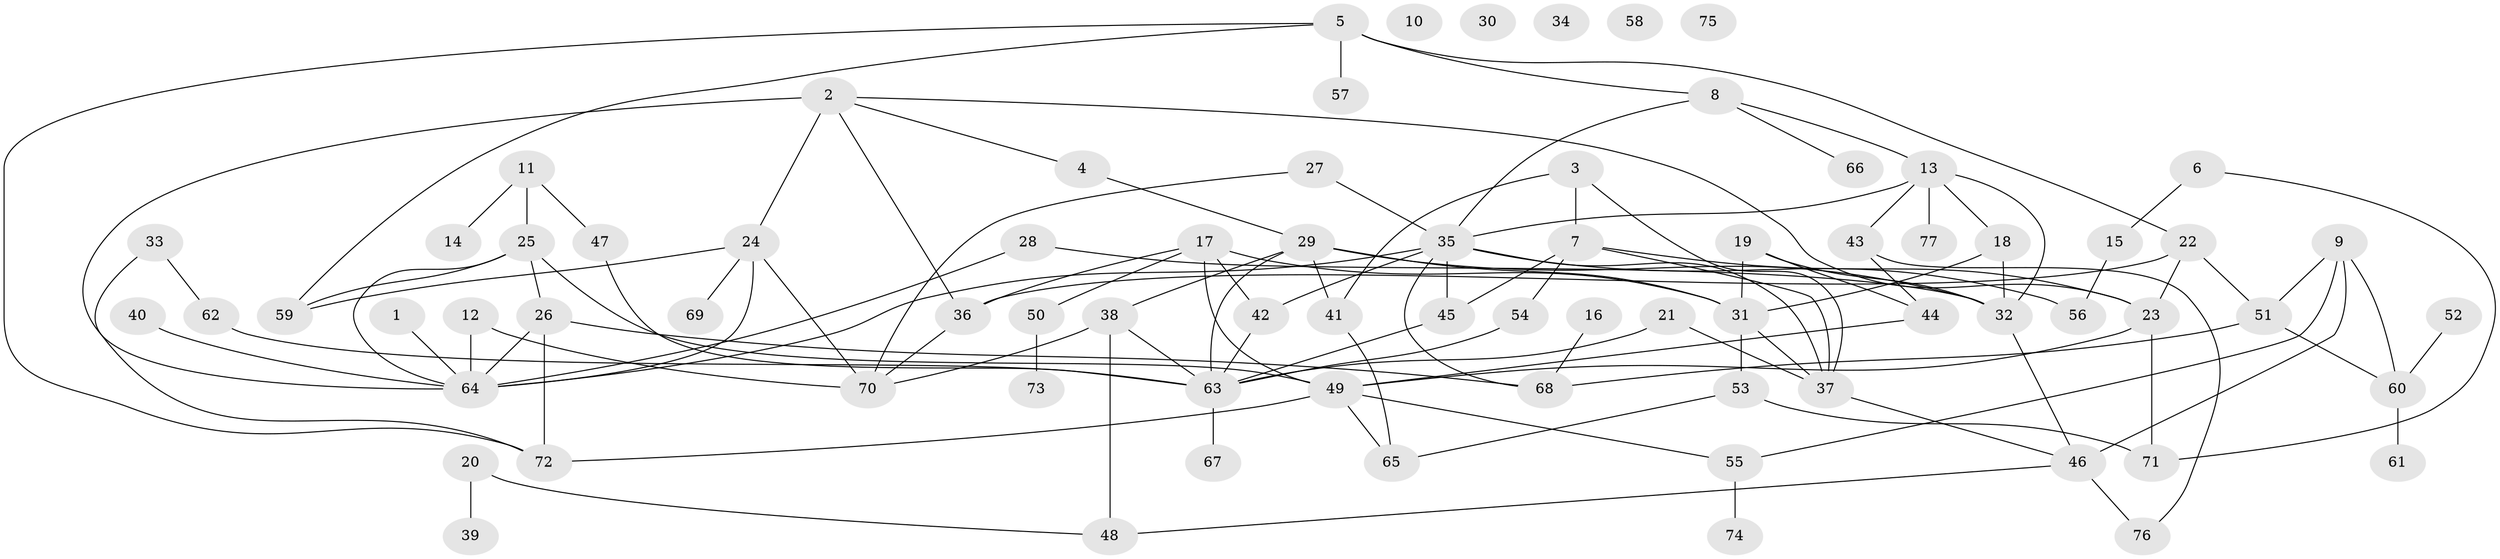 // coarse degree distribution, {1: 0.2631578947368421, 2: 0.23684210526315788, 0: 0.13157894736842105, 6: 0.07894736842105263, 4: 0.10526315789473684, 7: 0.05263157894736842, 3: 0.02631578947368421, 9: 0.05263157894736842, 5: 0.02631578947368421, 10: 0.02631578947368421}
// Generated by graph-tools (version 1.1) at 2025/42/03/04/25 21:42:32]
// undirected, 77 vertices, 119 edges
graph export_dot {
graph [start="1"]
  node [color=gray90,style=filled];
  1;
  2;
  3;
  4;
  5;
  6;
  7;
  8;
  9;
  10;
  11;
  12;
  13;
  14;
  15;
  16;
  17;
  18;
  19;
  20;
  21;
  22;
  23;
  24;
  25;
  26;
  27;
  28;
  29;
  30;
  31;
  32;
  33;
  34;
  35;
  36;
  37;
  38;
  39;
  40;
  41;
  42;
  43;
  44;
  45;
  46;
  47;
  48;
  49;
  50;
  51;
  52;
  53;
  54;
  55;
  56;
  57;
  58;
  59;
  60;
  61;
  62;
  63;
  64;
  65;
  66;
  67;
  68;
  69;
  70;
  71;
  72;
  73;
  74;
  75;
  76;
  77;
  1 -- 64;
  2 -- 4;
  2 -- 23;
  2 -- 24;
  2 -- 36;
  2 -- 64;
  3 -- 7;
  3 -- 37;
  3 -- 41;
  4 -- 29;
  5 -- 8;
  5 -- 22;
  5 -- 57;
  5 -- 59;
  5 -- 72;
  6 -- 15;
  6 -- 71;
  7 -- 23;
  7 -- 37;
  7 -- 45;
  7 -- 54;
  8 -- 13;
  8 -- 35;
  8 -- 66;
  9 -- 46;
  9 -- 51;
  9 -- 55;
  9 -- 60;
  11 -- 14;
  11 -- 25;
  11 -- 47;
  12 -- 64;
  12 -- 70;
  13 -- 18;
  13 -- 32;
  13 -- 35;
  13 -- 43;
  13 -- 77;
  15 -- 56;
  16 -- 68;
  17 -- 31;
  17 -- 36;
  17 -- 42;
  17 -- 49;
  17 -- 50;
  18 -- 31;
  18 -- 32;
  19 -- 31;
  19 -- 32;
  19 -- 44;
  20 -- 39;
  20 -- 48;
  21 -- 37;
  21 -- 63;
  22 -- 23;
  22 -- 36;
  22 -- 51;
  23 -- 49;
  23 -- 71;
  24 -- 59;
  24 -- 64;
  24 -- 69;
  24 -- 70;
  25 -- 26;
  25 -- 49;
  25 -- 59;
  25 -- 64;
  26 -- 64;
  26 -- 68;
  26 -- 72;
  27 -- 35;
  27 -- 70;
  28 -- 32;
  28 -- 64;
  29 -- 31;
  29 -- 32;
  29 -- 38;
  29 -- 41;
  29 -- 63;
  31 -- 37;
  31 -- 53;
  32 -- 46;
  33 -- 62;
  33 -- 72;
  35 -- 37;
  35 -- 42;
  35 -- 45;
  35 -- 56;
  35 -- 64;
  35 -- 68;
  36 -- 70;
  37 -- 46;
  38 -- 48;
  38 -- 63;
  38 -- 70;
  40 -- 64;
  41 -- 65;
  42 -- 63;
  43 -- 44;
  43 -- 76;
  44 -- 49;
  45 -- 63;
  46 -- 48;
  46 -- 76;
  47 -- 63;
  49 -- 55;
  49 -- 65;
  49 -- 72;
  50 -- 73;
  51 -- 60;
  51 -- 68;
  52 -- 60;
  53 -- 65;
  53 -- 71;
  54 -- 63;
  55 -- 74;
  60 -- 61;
  62 -- 63;
  63 -- 67;
}
